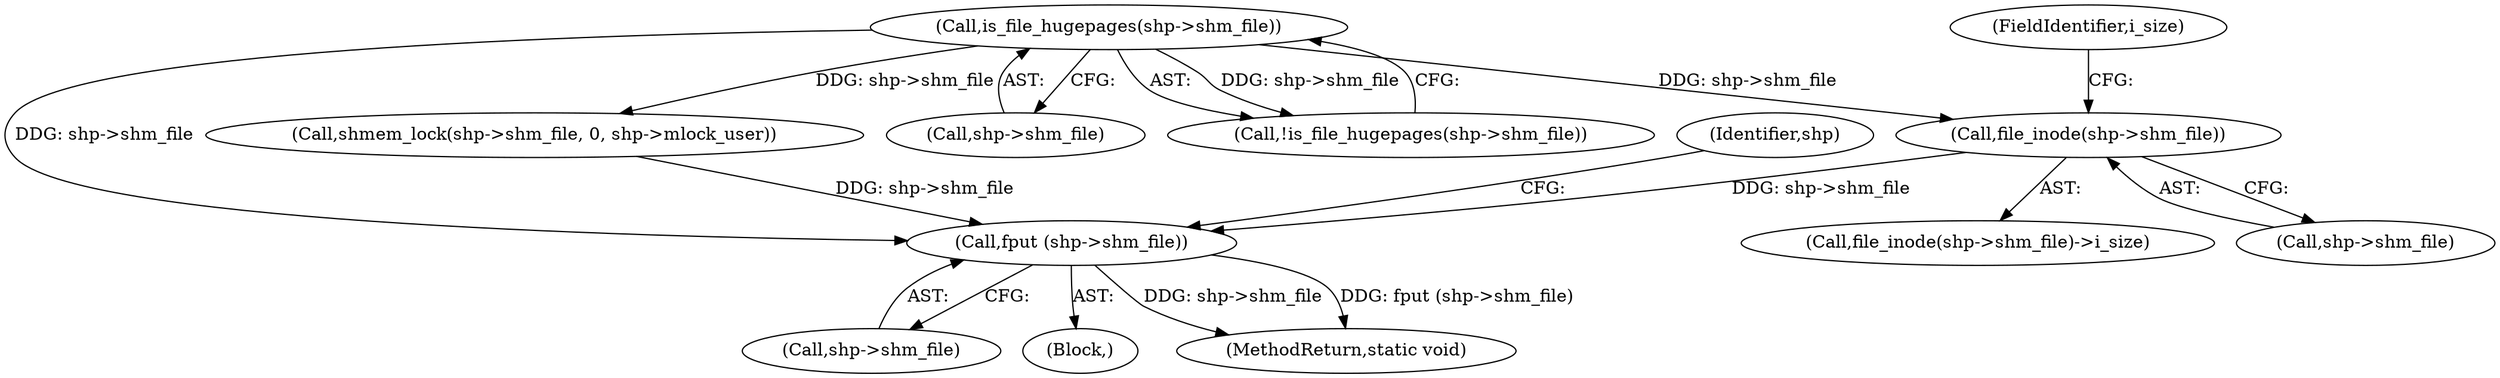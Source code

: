 digraph "0_linux_a399b29dfbaaaf91162b2dc5a5875dd51bbfa2a1_1@pointer" {
"1000143" [label="(Call,file_inode(shp->shm_file))"];
"1000124" [label="(Call,is_file_hugepages(shp->shm_file))"];
"1000151" [label="(Call,fput (shp->shm_file))"];
"1000124" [label="(Call,is_file_hugepages(shp->shm_file))"];
"1000143" [label="(Call,file_inode(shp->shm_file))"];
"1000128" [label="(Call,shmem_lock(shp->shm_file, 0, shp->mlock_user))"];
"1000152" [label="(Call,shp->shm_file)"];
"1000151" [label="(Call,fput (shp->shm_file))"];
"1000147" [label="(FieldIdentifier,i_size)"];
"1000142" [label="(Call,file_inode(shp->shm_file)->i_size)"];
"1000103" [label="(Block,)"];
"1000156" [label="(Identifier,shp)"];
"1000125" [label="(Call,shp->shm_file)"];
"1000123" [label="(Call,!is_file_hugepages(shp->shm_file))"];
"1000158" [label="(MethodReturn,static void)"];
"1000144" [label="(Call,shp->shm_file)"];
"1000143" -> "1000142"  [label="AST: "];
"1000143" -> "1000144"  [label="CFG: "];
"1000144" -> "1000143"  [label="AST: "];
"1000147" -> "1000143"  [label="CFG: "];
"1000124" -> "1000143"  [label="DDG: shp->shm_file"];
"1000143" -> "1000151"  [label="DDG: shp->shm_file"];
"1000124" -> "1000123"  [label="AST: "];
"1000124" -> "1000125"  [label="CFG: "];
"1000125" -> "1000124"  [label="AST: "];
"1000123" -> "1000124"  [label="CFG: "];
"1000124" -> "1000123"  [label="DDG: shp->shm_file"];
"1000124" -> "1000128"  [label="DDG: shp->shm_file"];
"1000124" -> "1000151"  [label="DDG: shp->shm_file"];
"1000151" -> "1000103"  [label="AST: "];
"1000151" -> "1000152"  [label="CFG: "];
"1000152" -> "1000151"  [label="AST: "];
"1000156" -> "1000151"  [label="CFG: "];
"1000151" -> "1000158"  [label="DDG: fput (shp->shm_file)"];
"1000151" -> "1000158"  [label="DDG: shp->shm_file"];
"1000128" -> "1000151"  [label="DDG: shp->shm_file"];
}
